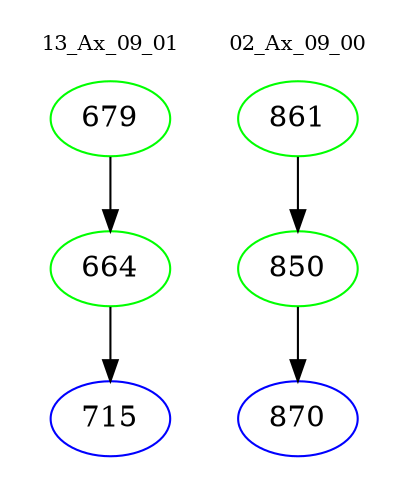 digraph{
subgraph cluster_0 {
color = white
label = "13_Ax_09_01";
fontsize=10;
T0_679 [label="679", color="green"]
T0_679 -> T0_664 [color="black"]
T0_664 [label="664", color="green"]
T0_664 -> T0_715 [color="black"]
T0_715 [label="715", color="blue"]
}
subgraph cluster_1 {
color = white
label = "02_Ax_09_00";
fontsize=10;
T1_861 [label="861", color="green"]
T1_861 -> T1_850 [color="black"]
T1_850 [label="850", color="green"]
T1_850 -> T1_870 [color="black"]
T1_870 [label="870", color="blue"]
}
}
